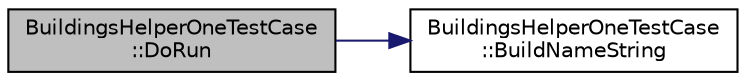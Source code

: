 digraph "BuildingsHelperOneTestCase::DoRun"
{
 // LATEX_PDF_SIZE
  edge [fontname="Helvetica",fontsize="10",labelfontname="Helvetica",labelfontsize="10"];
  node [fontname="Helvetica",fontsize="10",shape=record];
  rankdir="LR";
  Node1 [label="BuildingsHelperOneTestCase\l::DoRun",height=0.2,width=0.4,color="black", fillcolor="grey75", style="filled", fontcolor="black",tooltip="Implementation to actually run this TestCase."];
  Node1 -> Node2 [color="midnightblue",fontsize="10",style="solid",fontname="Helvetica"];
  Node2 [label="BuildingsHelperOneTestCase\l::BuildNameString",height=0.2,width=0.4,color="black", fillcolor="white", style="filled",URL="$class_buildings_helper_one_test_case.html#a915febbd85fa35818c0b00b3710c7a9c",tooltip=" "];
}
